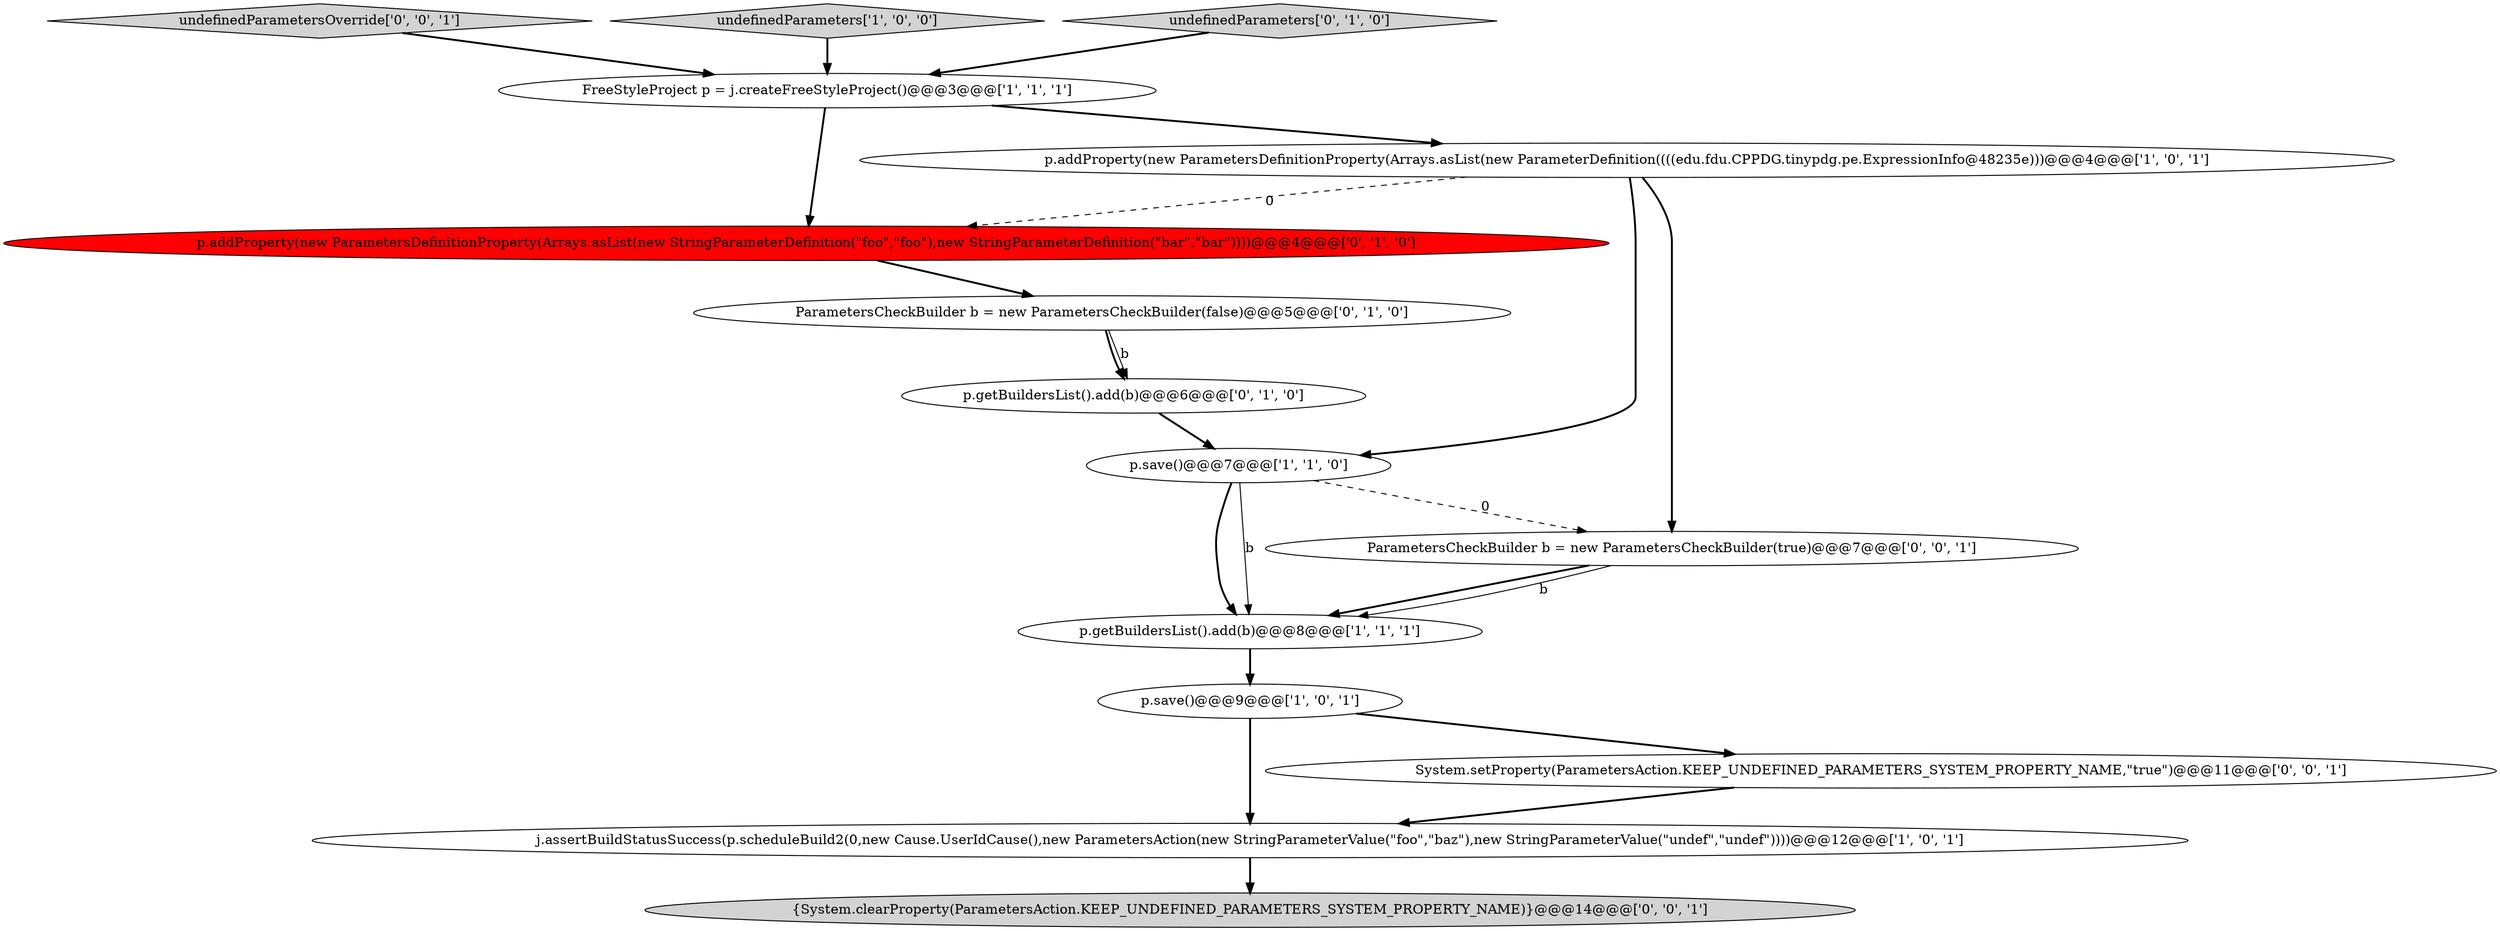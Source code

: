 digraph {
5 [style = filled, label = "p.save()@@@7@@@['1', '1', '0']", fillcolor = white, shape = ellipse image = "AAA0AAABBB1BBB"];
4 [style = filled, label = "j.assertBuildStatusSuccess(p.scheduleBuild2(0,new Cause.UserIdCause(),new ParametersAction(new StringParameterValue(\"foo\",\"baz\"),new StringParameterValue(\"undef\",\"undef\"))))@@@12@@@['1', '0', '1']", fillcolor = white, shape = ellipse image = "AAA0AAABBB1BBB"];
6 [style = filled, label = "p.getBuildersList().add(b)@@@8@@@['1', '1', '1']", fillcolor = white, shape = ellipse image = "AAA0AAABBB1BBB"];
8 [style = filled, label = "ParametersCheckBuilder b = new ParametersCheckBuilder(false)@@@5@@@['0', '1', '0']", fillcolor = white, shape = ellipse image = "AAA0AAABBB2BBB"];
10 [style = filled, label = "p.addProperty(new ParametersDefinitionProperty(Arrays.asList(new StringParameterDefinition(\"foo\",\"foo\"),new StringParameterDefinition(\"bar\",\"bar\"))))@@@4@@@['0', '1', '0']", fillcolor = red, shape = ellipse image = "AAA1AAABBB2BBB"];
2 [style = filled, label = "FreeStyleProject p = j.createFreeStyleProject()@@@3@@@['1', '1', '1']", fillcolor = white, shape = ellipse image = "AAA0AAABBB1BBB"];
13 [style = filled, label = "System.setProperty(ParametersAction.KEEP_UNDEFINED_PARAMETERS_SYSTEM_PROPERTY_NAME,\"true\")@@@11@@@['0', '0', '1']", fillcolor = white, shape = ellipse image = "AAA0AAABBB3BBB"];
11 [style = filled, label = "ParametersCheckBuilder b = new ParametersCheckBuilder(true)@@@7@@@['0', '0', '1']", fillcolor = white, shape = ellipse image = "AAA0AAABBB3BBB"];
7 [style = filled, label = "p.getBuildersList().add(b)@@@6@@@['0', '1', '0']", fillcolor = white, shape = ellipse image = "AAA0AAABBB2BBB"];
14 [style = filled, label = "undefinedParametersOverride['0', '0', '1']", fillcolor = lightgray, shape = diamond image = "AAA0AAABBB3BBB"];
3 [style = filled, label = "p.save()@@@9@@@['1', '0', '1']", fillcolor = white, shape = ellipse image = "AAA0AAABBB1BBB"];
0 [style = filled, label = "p.addProperty(new ParametersDefinitionProperty(Arrays.asList(new ParameterDefinition((((edu.fdu.CPPDG.tinypdg.pe.ExpressionInfo@48235e)))@@@4@@@['1', '0', '1']", fillcolor = white, shape = ellipse image = "AAA0AAABBB1BBB"];
1 [style = filled, label = "undefinedParameters['1', '0', '0']", fillcolor = lightgray, shape = diamond image = "AAA0AAABBB1BBB"];
9 [style = filled, label = "undefinedParameters['0', '1', '0']", fillcolor = lightgray, shape = diamond image = "AAA0AAABBB2BBB"];
12 [style = filled, label = "{System.clearProperty(ParametersAction.KEEP_UNDEFINED_PARAMETERS_SYSTEM_PROPERTY_NAME)}@@@14@@@['0', '0', '1']", fillcolor = lightgray, shape = ellipse image = "AAA0AAABBB3BBB"];
6->3 [style = bold, label=""];
9->2 [style = bold, label=""];
11->6 [style = bold, label=""];
0->11 [style = bold, label=""];
11->6 [style = solid, label="b"];
2->10 [style = bold, label=""];
3->4 [style = bold, label=""];
0->10 [style = dashed, label="0"];
8->7 [style = bold, label=""];
7->5 [style = bold, label=""];
2->0 [style = bold, label=""];
5->6 [style = bold, label=""];
10->8 [style = bold, label=""];
5->11 [style = dashed, label="0"];
3->13 [style = bold, label=""];
4->12 [style = bold, label=""];
1->2 [style = bold, label=""];
14->2 [style = bold, label=""];
5->6 [style = solid, label="b"];
8->7 [style = solid, label="b"];
0->5 [style = bold, label=""];
13->4 [style = bold, label=""];
}
